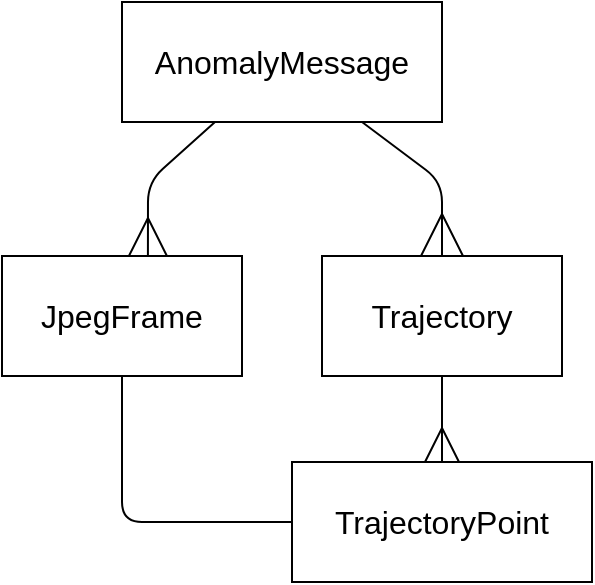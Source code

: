 <mxfile>
    <diagram id="gW2ecRXDcFIc8OIwrk8Z" name="Page-1">
        <mxGraphModel dx="969" dy="381" grid="1" gridSize="10" guides="1" tooltips="1" connect="1" arrows="1" fold="1" page="1" pageScale="1" pageWidth="850" pageHeight="1100" math="0" shadow="0">
            <root>
                <mxCell id="0"/>
                <mxCell id="1" parent="0"/>
                <mxCell id="4" value="" style="edgeStyle=none;hachureGap=4;html=1;fontFamily=Architects Daughter;fontSource=https%3A%2F%2Ffonts.googleapis.com%2Fcss%3Ffamily%3DArchitects%2BDaughter;fontSize=16;endArrow=ERmany;endFill=0;entryX=0.608;entryY=0;entryDx=0;entryDy=0;entryPerimeter=0;endSize=17;" parent="1" source="2" target="3" edge="1">
                    <mxGeometry relative="1" as="geometry">
                        <Array as="points">
                            <mxPoint x="253" y="360"/>
                        </Array>
                    </mxGeometry>
                </mxCell>
                <mxCell id="10" style="edgeStyle=none;html=1;entryX=0.5;entryY=0;entryDx=0;entryDy=0;endArrow=ERmany;endFill=0;startSize=12;endSize=19;" parent="1" source="2" target="12" edge="1">
                    <mxGeometry relative="1" as="geometry">
                        <Array as="points">
                            <mxPoint x="400" y="360"/>
                        </Array>
                    </mxGeometry>
                </mxCell>
                <mxCell id="2" value="AnomalyMessage" style="rounded=0;whiteSpace=wrap;html=1;hachureGap=4;fontFamily=Helvetica;fontSize=16;" parent="1" vertex="1">
                    <mxGeometry x="240" y="270" width="160" height="60" as="geometry"/>
                </mxCell>
                <mxCell id="11" style="edgeStyle=none;html=1;entryX=0;entryY=0.5;entryDx=0;entryDy=0;endArrow=none;endFill=0;exitX=0.5;exitY=1;exitDx=0;exitDy=0;" parent="1" source="3" target="6" edge="1">
                    <mxGeometry relative="1" as="geometry">
                        <Array as="points">
                            <mxPoint x="240" y="530"/>
                        </Array>
                    </mxGeometry>
                </mxCell>
                <mxCell id="3" value="JpegFrame" style="rounded=0;whiteSpace=wrap;html=1;hachureGap=4;fontFamily=Helvetica;fontSize=16;" parent="1" vertex="1">
                    <mxGeometry x="180" y="397" width="120" height="60" as="geometry"/>
                </mxCell>
                <mxCell id="7" value="" style="edgeStyle=none;html=1;endArrow=ERmany;endFill=0;endSize=15;exitX=0.5;exitY=1;exitDx=0;exitDy=0;" parent="1" source="12" target="6" edge="1">
                    <mxGeometry relative="1" as="geometry"/>
                </mxCell>
                <mxCell id="6" value="TrajectoryPoint" style="rounded=0;whiteSpace=wrap;html=1;hachureGap=4;fontFamily=Helvetica;fontSize=16;" parent="1" vertex="1">
                    <mxGeometry x="325" y="500" width="150" height="60" as="geometry"/>
                </mxCell>
                <mxCell id="12" value="Trajectory" style="rounded=0;whiteSpace=wrap;html=1;hachureGap=4;fontFamily=Helvetica;fontSize=16;" vertex="1" parent="1">
                    <mxGeometry x="340" y="397" width="120" height="60" as="geometry"/>
                </mxCell>
            </root>
        </mxGraphModel>
    </diagram>
</mxfile>